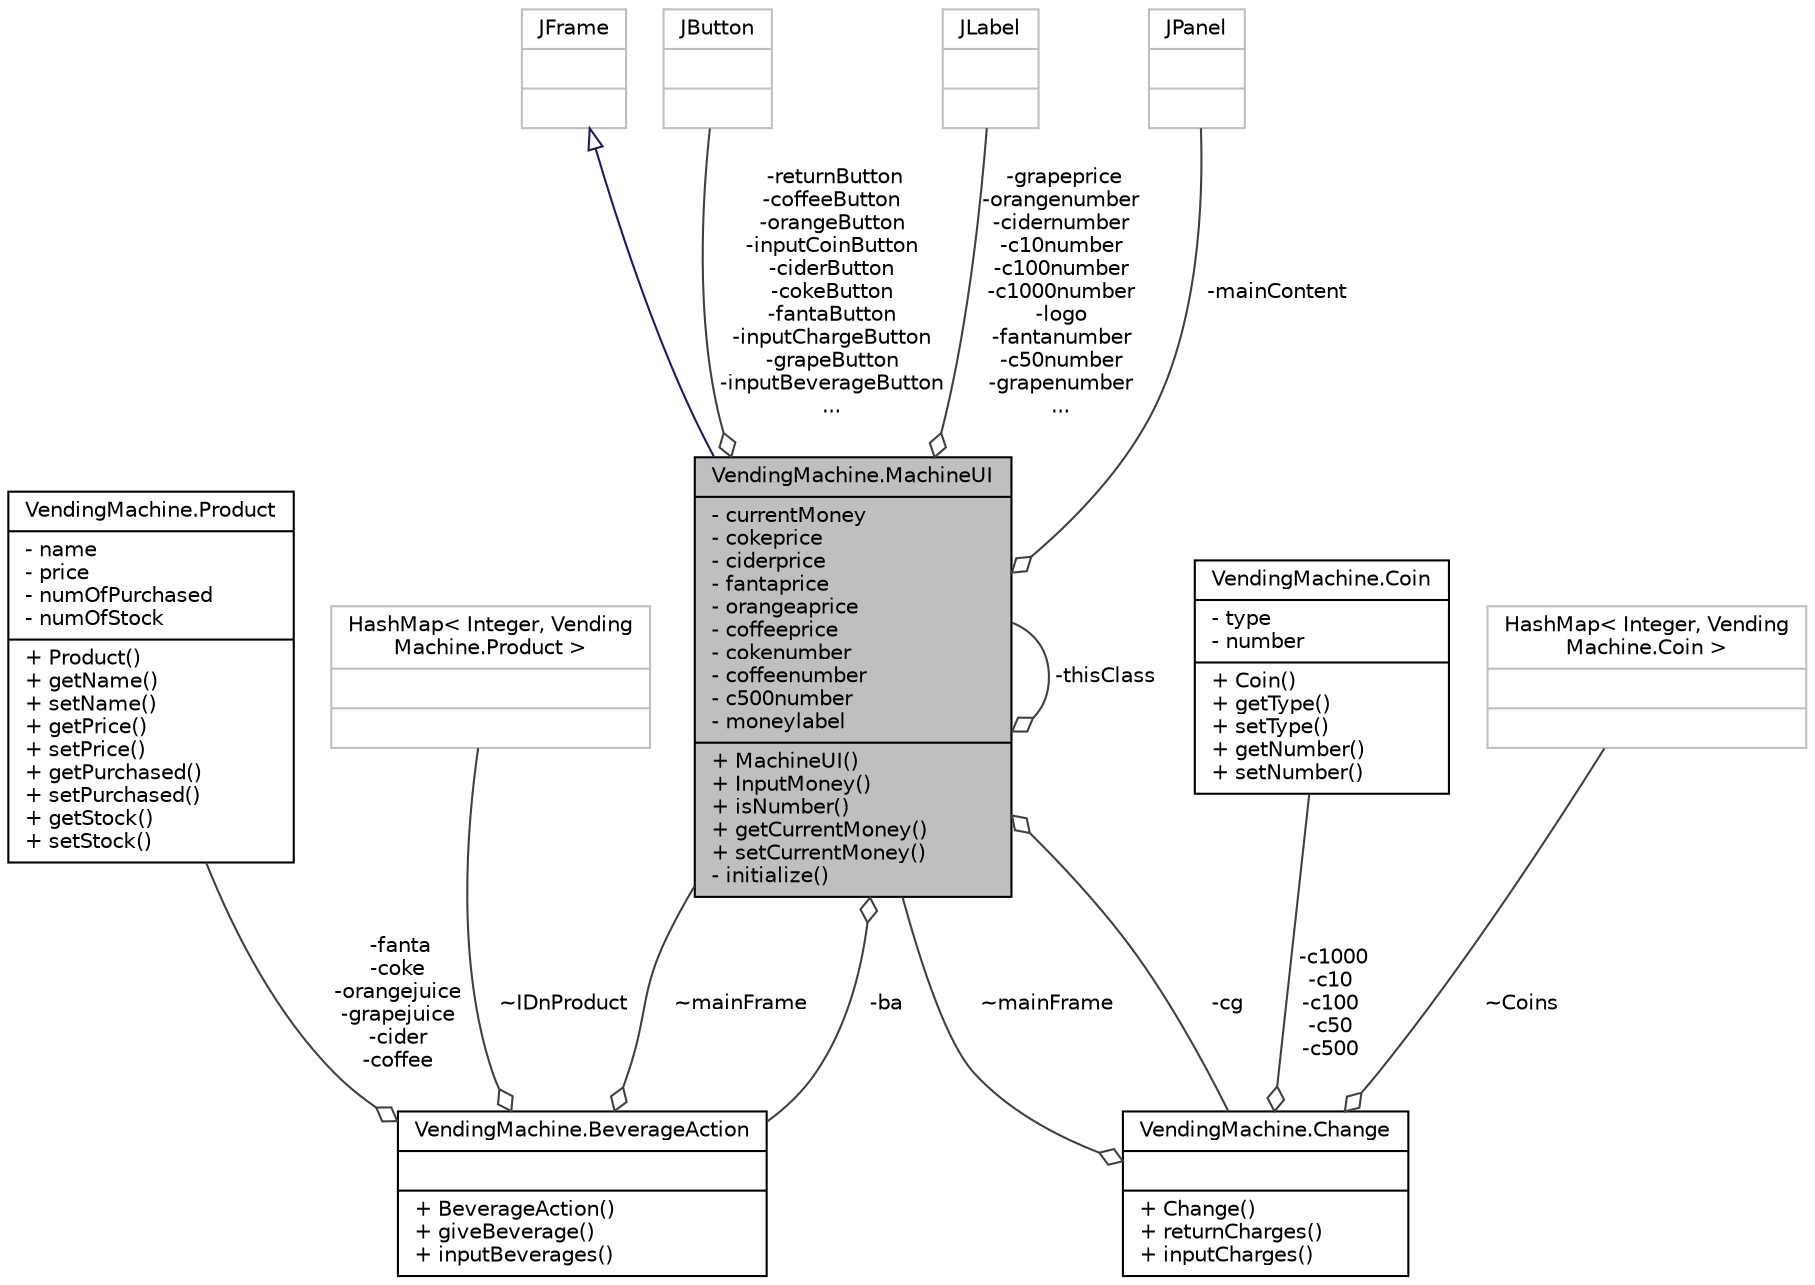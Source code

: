 digraph "VendingMachine.MachineUI"
{
  edge [fontname="Helvetica",fontsize="10",labelfontname="Helvetica",labelfontsize="10"];
  node [fontname="Helvetica",fontsize="10",shape=record];
  Node1 [label="{VendingMachine.MachineUI\n|- currentMoney\l- cokeprice\l- ciderprice\l- fantaprice\l- orangeaprice\l- coffeeprice\l- cokenumber\l- coffeenumber\l- c500number\l- moneylabel\l|+ MachineUI()\l+ InputMoney()\l+ isNumber()\l+ getCurrentMoney()\l+ setCurrentMoney()\l- initialize()\l}",height=0.2,width=0.4,color="black", fillcolor="grey75", style="filled", fontcolor="black"];
  Node2 -> Node1 [dir="back",color="midnightblue",fontsize="10",style="solid",arrowtail="onormal",fontname="Helvetica"];
  Node2 [label="{JFrame\n||}",height=0.2,width=0.4,color="grey75", fillcolor="white", style="filled"];
  Node3 -> Node1 [color="grey25",fontsize="10",style="solid",label=" -returnButton\n-coffeeButton\n-orangeButton\n-inputCoinButton\n-ciderButton\n-cokeButton\n-fantaButton\n-inputChargeButton\n-grapeButton\n-inputBeverageButton\n..." ,arrowhead="odiamond",fontname="Helvetica"];
  Node3 [label="{JButton\n||}",height=0.2,width=0.4,color="grey75", fillcolor="white", style="filled"];
  Node1 -> Node1 [color="grey25",fontsize="10",style="solid",label=" -thisClass" ,arrowhead="odiamond",fontname="Helvetica"];
  Node4 -> Node1 [color="grey25",fontsize="10",style="solid",label=" -grapeprice\n-orangenumber\n-cidernumber\n-c10number\n-c100number\n-c1000number\n-logo\n-fantanumber\n-c50number\n-grapenumber\n..." ,arrowhead="odiamond",fontname="Helvetica"];
  Node4 [label="{JLabel\n||}",height=0.2,width=0.4,color="grey75", fillcolor="white", style="filled"];
  Node5 -> Node1 [color="grey25",fontsize="10",style="solid",label=" -mainContent" ,arrowhead="odiamond",fontname="Helvetica"];
  Node5 [label="{JPanel\n||}",height=0.2,width=0.4,color="grey75", fillcolor="white", style="filled"];
  Node6 -> Node1 [color="grey25",fontsize="10",style="solid",label=" -ba" ,arrowhead="odiamond",fontname="Helvetica"];
  Node6 [label="{VendingMachine.BeverageAction\n||+ BeverageAction()\l+ giveBeverage()\l+ inputBeverages()\l}",height=0.2,width=0.4,color="black", fillcolor="white", style="filled",URL="$class_vending_machine_1_1_beverage_action.html",tooltip="음료수에 대한 액션이 구현되어 있는 클래스 "];
  Node7 -> Node6 [color="grey25",fontsize="10",style="solid",label=" -fanta\n-coke\n-orangejuice\n-grapejuice\n-cider\n-coffee" ,arrowhead="odiamond",fontname="Helvetica"];
  Node7 [label="{VendingMachine.Product\n|- name\l- price\l- numOfPurchased\l- numOfStock\l|+ Product()\l+ getName()\l+ setName()\l+ getPrice()\l+ setPrice()\l+ getPurchased()\l+ setPurchased()\l+ getStock()\l+ setStock()\l}",height=0.2,width=0.4,color="black", fillcolor="white", style="filled",URL="$class_vending_machine_1_1_product.html",tooltip="Beverage Class. "];
  Node1 -> Node6 [color="grey25",fontsize="10",style="solid",label=" ~mainFrame" ,arrowhead="odiamond",fontname="Helvetica"];
  Node8 -> Node6 [color="grey25",fontsize="10",style="solid",label=" ~IDnProduct" ,arrowhead="odiamond",fontname="Helvetica"];
  Node8 [label="{HashMap\< Integer, Vending\lMachine.Product \>\n||}",height=0.2,width=0.4,color="grey75", fillcolor="white", style="filled"];
  Node9 -> Node1 [color="grey25",fontsize="10",style="solid",label=" -cg" ,arrowhead="odiamond",fontname="Helvetica"];
  Node9 [label="{VendingMachine.Change\n||+ Change()\l+ returnCharges()\l+ inputCharges()\l}",height=0.2,width=0.4,color="black", fillcolor="white", style="filled",URL="$class_vending_machine_1_1_change.html",tooltip="잔돈에 대한 액션이 구현되어 있는 클래스 "];
  Node10 -> Node9 [color="grey25",fontsize="10",style="solid",label=" -c1000\n-c10\n-c100\n-c50\n-c500" ,arrowhead="odiamond",fontname="Helvetica"];
  Node10 [label="{VendingMachine.Coin\n|- type\l- number\l|+ Coin()\l+ getType()\l+ setType()\l+ getNumber()\l+ setNumber()\l}",height=0.2,width=0.4,color="black", fillcolor="white", style="filled",URL="$class_vending_machine_1_1_coin.html",tooltip="Coin Class. "];
  Node1 -> Node9 [color="grey25",fontsize="10",style="solid",label=" ~mainFrame" ,arrowhead="odiamond",fontname="Helvetica"];
  Node11 -> Node9 [color="grey25",fontsize="10",style="solid",label=" ~Coins" ,arrowhead="odiamond",fontname="Helvetica"];
  Node11 [label="{HashMap\< Integer, Vending\lMachine.Coin \>\n||}",height=0.2,width=0.4,color="grey75", fillcolor="white", style="filled"];
}
